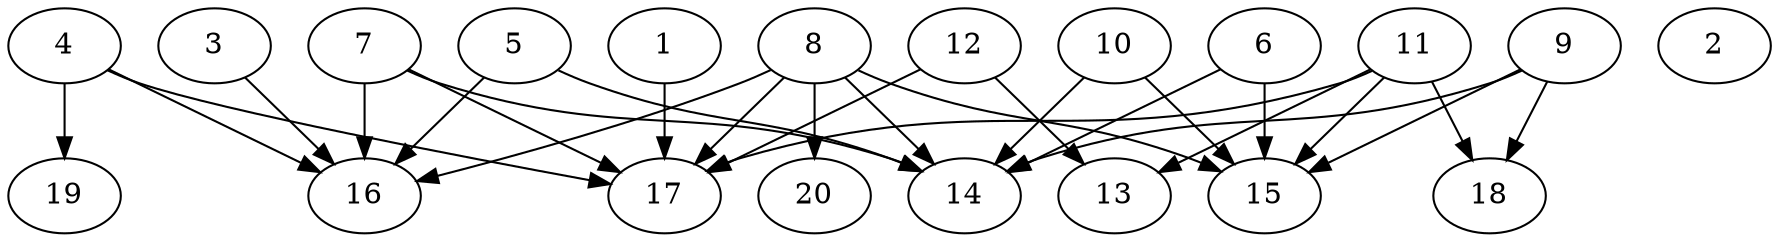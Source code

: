 // DAG automatically generated by daggen at Thu Oct  3 13:58:42 2019
// ./daggen --dot -n 20 --ccr 0.3 --fat 0.9 --regular 0.9 --density 0.5 --mindata 5242880 --maxdata 52428800 
digraph G {
  1 [size="68590933", alpha="0.08", expect_size="20577280"] 
  1 -> 17 [size ="20577280"]
  2 [size="119405227", alpha="0.01", expect_size="35821568"] 
  3 [size="21118293", alpha="0.11", expect_size="6335488"] 
  3 -> 16 [size ="6335488"]
  4 [size="32658773", alpha="0.17", expect_size="9797632"] 
  4 -> 16 [size ="9797632"]
  4 -> 17 [size ="9797632"]
  4 -> 19 [size ="9797632"]
  5 [size="92876800", alpha="0.15", expect_size="27863040"] 
  5 -> 14 [size ="27863040"]
  5 -> 16 [size ="27863040"]
  6 [size="65778347", alpha="0.13", expect_size="19733504"] 
  6 -> 14 [size ="19733504"]
  6 -> 15 [size ="19733504"]
  7 [size="36799147", alpha="0.01", expect_size="11039744"] 
  7 -> 14 [size ="11039744"]
  7 -> 16 [size ="11039744"]
  7 -> 17 [size ="11039744"]
  8 [size="117220693", alpha="0.19", expect_size="35166208"] 
  8 -> 14 [size ="35166208"]
  8 -> 15 [size ="35166208"]
  8 -> 16 [size ="35166208"]
  8 -> 17 [size ="35166208"]
  8 -> 20 [size ="35166208"]
  9 [size="104997547", alpha="0.16", expect_size="31499264"] 
  9 -> 14 [size ="31499264"]
  9 -> 15 [size ="31499264"]
  9 -> 18 [size ="31499264"]
  10 [size="156538880", alpha="0.17", expect_size="46961664"] 
  10 -> 14 [size ="46961664"]
  10 -> 15 [size ="46961664"]
  11 [size="84138667", alpha="0.12", expect_size="25241600"] 
  11 -> 13 [size ="25241600"]
  11 -> 15 [size ="25241600"]
  11 -> 17 [size ="25241600"]
  11 -> 18 [size ="25241600"]
  12 [size="145049600", alpha="0.05", expect_size="43514880"] 
  12 -> 13 [size ="43514880"]
  12 -> 17 [size ="43514880"]
  13 [size="151965013", alpha="0.04", expect_size="45589504"] 
  14 [size="84572160", alpha="0.01", expect_size="25371648"] 
  15 [size="59910827", alpha="0.03", expect_size="17973248"] 
  16 [size="20070400", alpha="0.03", expect_size="6021120"] 
  17 [size="119753387", alpha="0.00", expect_size="35926016"] 
  18 [size="131409920", alpha="0.15", expect_size="39422976"] 
  19 [size="120552107", alpha="0.04", expect_size="36165632"] 
  20 [size="90507947", alpha="0.20", expect_size="27152384"] 
}
